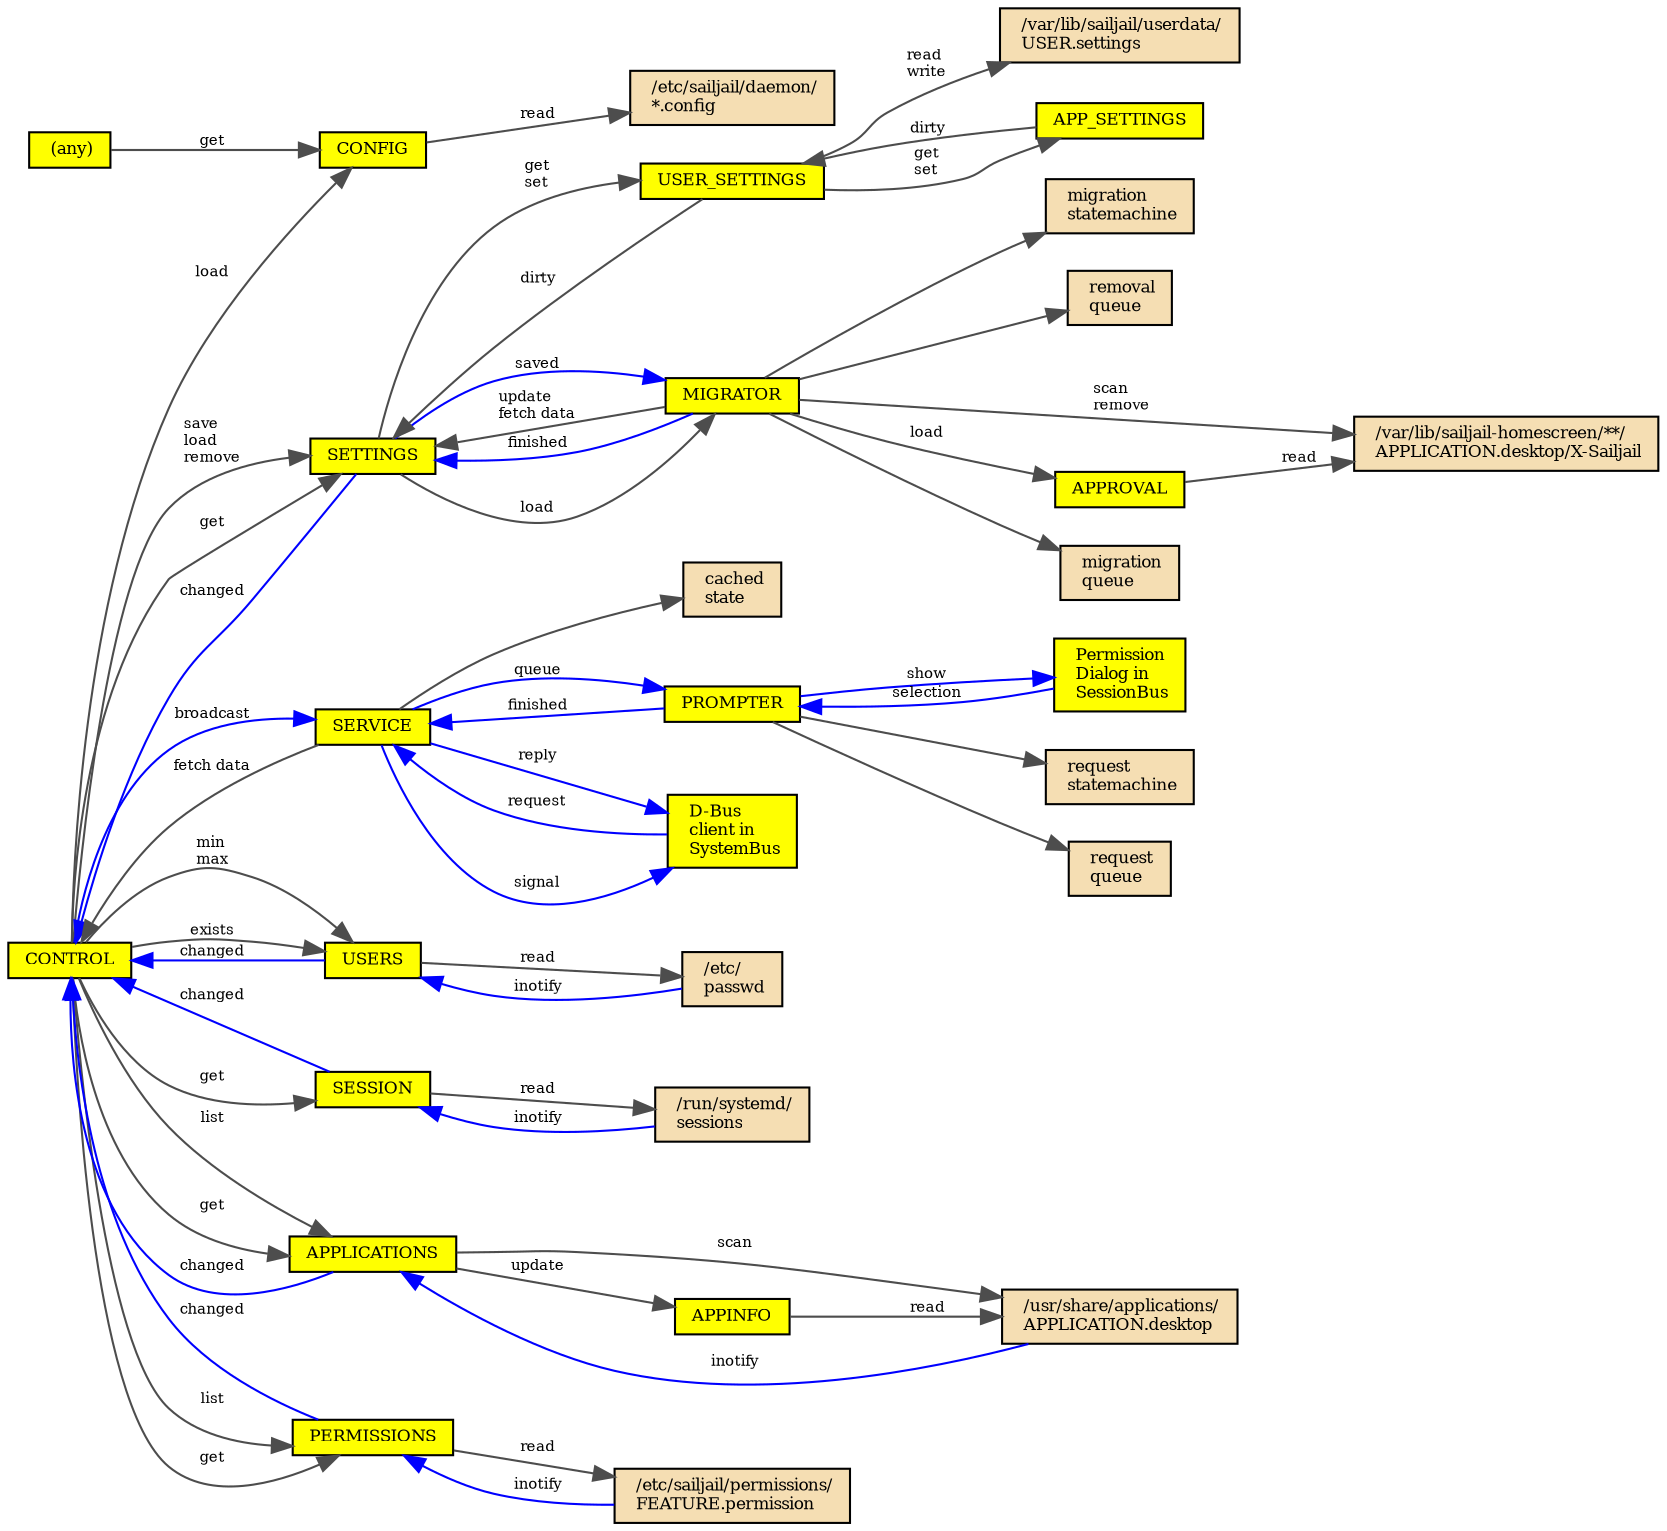/* -*- mode: c -*- */
digraph foo {
  rankdir=LR;
  node[shape=box];
  node[style=filled]
  node[fillcolor=wheat];
  node[width=0.001];
  node[height=0.001];
  node[fontsize=8];

  edge[fontsize=7];
  edge[color=grey30];

  /* - - - - - - - - - - - - - - - - - - - *
   * PROCESSES
   * - - - - - - - - - - - - - - - - - - - */

  node[fillcolor=yellow];
  CONTROL;
  SETTINGS;
  USER_SETTINGS;
  APP_SETTINGS;
  CONFIG;
  MIGRATOR;
  APPROVAL;
  PROMPTER;
  SERVICE;
  USERS;
  APPLICATIONS;
  APPINFO;
  PERMISSIONS;
  SESSION;
  WINDOW_PROMPT         [label=" Permission\l Dialog in\l SessionBus\l"]
  ANY                   [label=" (any)\l"]
  DBUS_CLIENT           [label=" D-Bus\l client in\l SystemBus\l"]

  /* - - - - - - - - - - - - - - - - - - - *
   * DATASTORES
   * - - - - - - - - - - - - - - - - - - - */

  node[fillcolor=wheat];
  SETTINGS_FILES        [label=" /var/lib/sailjail/userdata/\l USER.settings\l"];
  PASSWD_FILE           [label=" /etc/\l passwd\l"];
  PERMISSION_FILES      [label=" /etc/sailjail/permissions/\l FEATURE.permission\l"]
  DESKTOP_FILES         [label=" /usr/share/applications/\l APPLICATION.desktop\l"]
  DAEMON_CONFIG         [label=" /etc/sailjail/daemon/\l *.config\l"]
  SERVICE_STATE         [label=" cached\l state\l"]
  PROMPTER_QUEUE        [label=" request\l queue\l"]
  PROMPTER_STM          [label=" request\l statemachine\l"]
  MIGRATOR_QUEUE        [label=" migration\l queue\l"]
  MIGRATOR_STM          [label=" migration\l statemachine\l"]
  REMOVAL_QUEUE         [label=" removal\l queue\l"]
  APPROVAL_FILES        [label=" /var/lib/sailjail-homescreen/**/\l APPLICATION.desktop/X-Sailjail\l"]
  SESSION_STATE         [label=" /run/systemd/\l sessions\l"];

  /* - - - - - - - - - - - - - - - - - - - *
   * DATAFLOWS (SYNC)
   * - - - - - - - - - - - - - - - - - - - */

  edge[color=grey30];

  SETTINGS -> USER_SETTINGS       [label=" get\l set\l"];

  USER_SETTINGS -> APP_SETTINGS   [label=" get\l set\l"];
  USER_SETTINGS -> SETTINGS_FILES [label=" read\l write\l"];

  APP_SETTINGS -> USER_SETTINGS   [label=" dirty\l"];
  USER_SETTINGS -> SETTINGS       [label=" dirty\l"];

  CONTROL -> SETTINGS             [label=" save\l load\l remove\l"];
  CONTROL -> SETTINGS             [label=" get\l"];

  CONTROL -> USERS                [label=" min\l max\l"];
  CONTROL -> USERS                [label=" exists\l"];

  USERS -> PASSWD_FILE            [label=" read\l"];

  CONTROL -> CONFIG               [label=" load\l"];
  ANY -> CONFIG                   [label=" get\l"];
  CONFIG -> DAEMON_CONFIG         [label=" read\l"];

  CONTROL -> APPLICATIONS         [label=" list\l"];
  CONTROL -> APPLICATIONS         [label=" get\l"];

  CONTROL -> PERMISSIONS          [label=" list\l"];
  CONTROL -> PERMISSIONS          [label=" get\l"];
  PERMISSIONS -> PERMISSION_FILES [label=" read\l"];

  SERVICE -> CONTROL              [label=" fetch data\l"];

  SERVICE -> SERVICE_STATE;

  PROMPTER -> PROMPTER_QUEUE;
  PROMPTER -> PROMPTER_STM;

  CONTROL -> SESSION              [label=" get\l"]

  SETTINGS -> MIGRATOR            [label=" load\l"];

  MIGRATOR -> SETTINGS            [label=" update\l fetch data\l"];

  MIGRATOR -> MIGRATOR_QUEUE;
  MIGRATOR -> MIGRATOR_STM;
  MIGRATOR -> REMOVAL_QUEUE;

  MIGRATOR -> APPROVAL            [label=" load\l"];
  APPROVAL -> APPROVAL_FILES      [label=" read\l"];
  MIGRATOR -> APPROVAL_FILES      [label=" scan\l remove\l"];

  SESSION -> SESSION_STATE        [label=" read\l"]

  APPLICATIONS -> APPINFO         [label=" update\l"];
  APPINFO -> DESKTOP_FILES        [label=" read\l"];
  APPLICATIONS -> DESKTOP_FILES   [label=" scan\l"];

  /* - - - - - - - - - - - - - - - - - - - *
   * DATAFLOWS (ASYNC)
   * - - - - - - - - - - - - - - - - - - - */
  edge[color=blue];

  PASSWD_FILE -> USERS            [label=" inotify\l"];
  USERS -> CONTROL                [label=" changed\l"];

  DESKTOP_FILES -> APPLICATIONS   [label=" inotify\l"];
  APPLICATIONS -> CONTROL         [label=" changed\l"];

  PERMISSION_FILES -> PERMISSIONS [label=" inotify\l"];
  PERMISSIONS -> CONTROL          [label=" changed\l"];

  SETTINGS -> MIGRATOR            [label=" saved\l"];
  MIGRATOR -> SETTINGS            [label=" finished\l"];

  CONTROL -> SERVICE              [label=" broadcast\l"];
  SERVICE -> DBUS_CLIENT          [label=" signal\l"];
  SERVICE -> DBUS_CLIENT          [label=" reply\l"];
  DBUS_CLIENT -> SERVICE          [label=" request\l"];

  SERVICE -> PROMPTER             [label=" queue\l"];
  PROMPTER -> SERVICE             [label=" finished\l"];

  PROMPTER -> WINDOW_PROMPT       [label=" show\l"];
  WINDOW_PROMPT -> PROMPTER       [label=" selection\l"];

  SESSION -> CONTROL              [label=" changed\l"]

  SESSION_STATE -> SESSION        [label=" inotify\l"]

  SETTINGS -> CONTROL             [label=" changed\l"];
}
